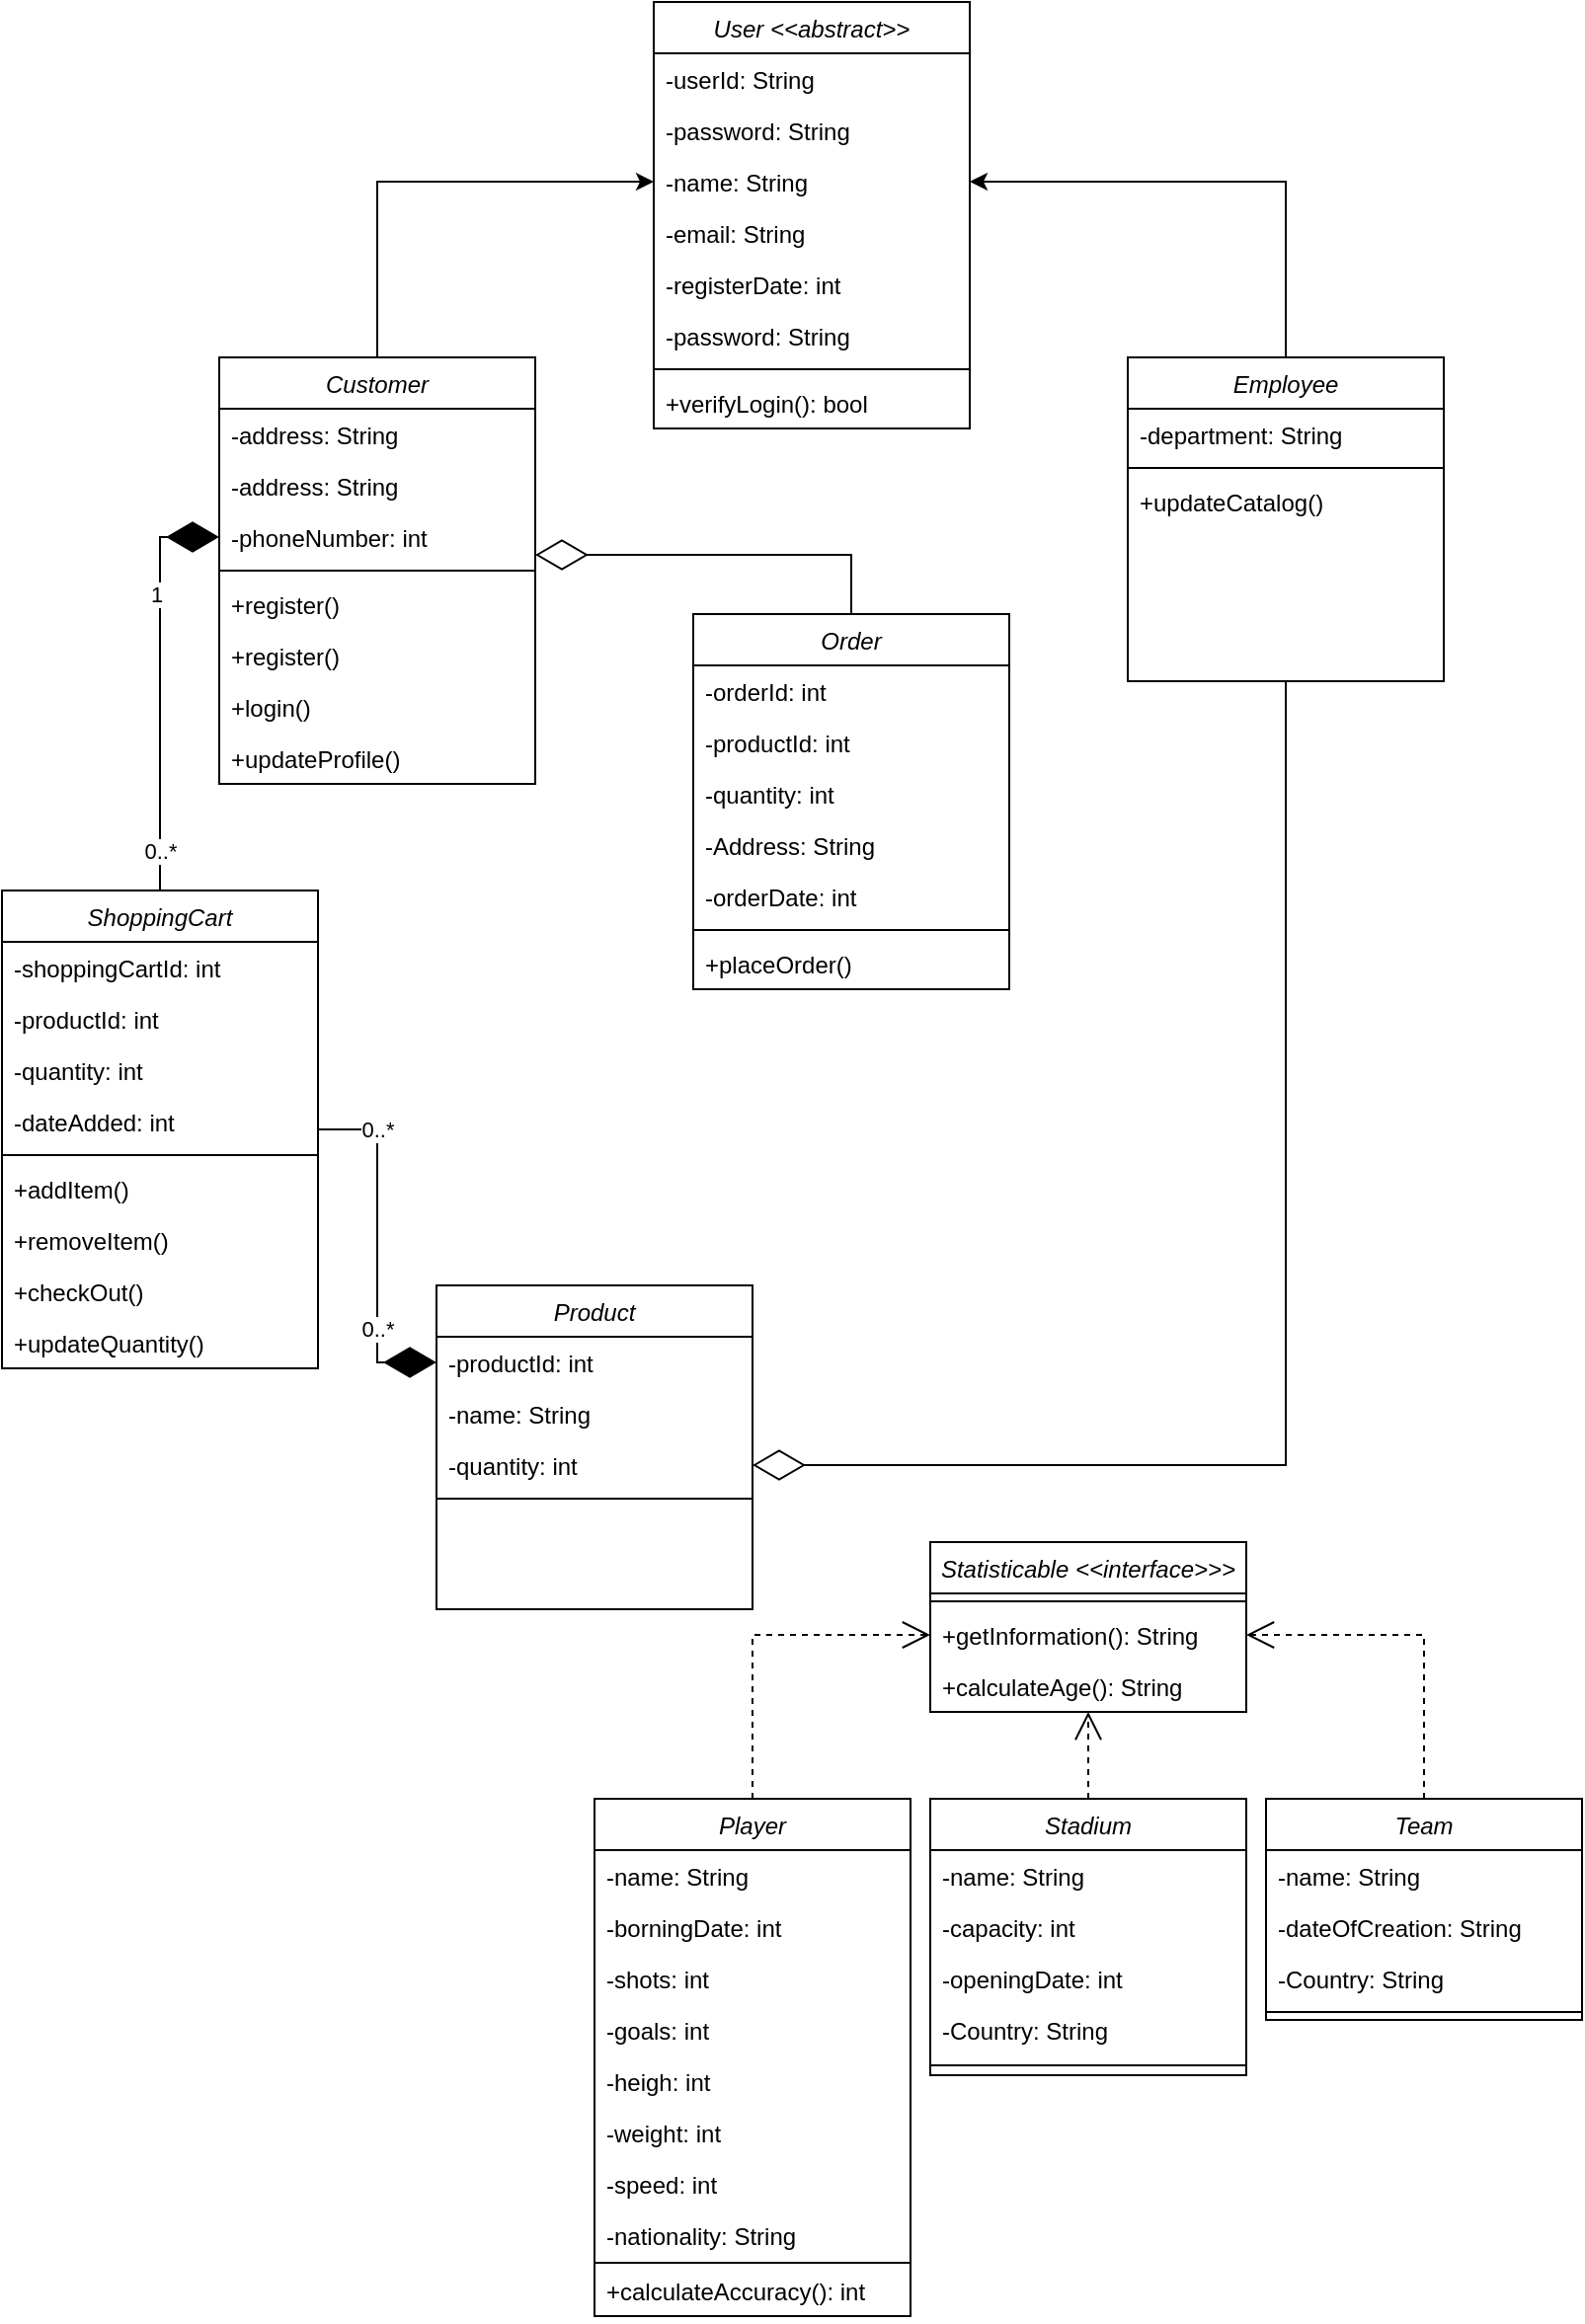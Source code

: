 <mxfile version="24.1.0" type="github">
  <diagram id="C5RBs43oDa-KdzZeNtuy" name="Page-1">
    <mxGraphModel dx="1633" dy="804" grid="1" gridSize="10" guides="1" tooltips="1" connect="1" arrows="1" fold="1" page="1" pageScale="1" pageWidth="827" pageHeight="1169" math="0" shadow="0">
      <root>
        <mxCell id="WIyWlLk6GJQsqaUBKTNV-0" />
        <mxCell id="WIyWlLk6GJQsqaUBKTNV-1" parent="WIyWlLk6GJQsqaUBKTNV-0" />
        <mxCell id="zkfFHV4jXpPFQw0GAbJ--0" value="User &lt;&lt;abstract&gt;&gt;" style="swimlane;fontStyle=2;align=center;verticalAlign=top;childLayout=stackLayout;horizontal=1;startSize=26;horizontalStack=0;resizeParent=1;resizeLast=0;collapsible=1;marginBottom=0;rounded=0;shadow=0;strokeWidth=1;" parent="WIyWlLk6GJQsqaUBKTNV-1" vertex="1">
          <mxGeometry x="350" y="120" width="160" height="216" as="geometry">
            <mxRectangle x="230" y="140" width="160" height="26" as="alternateBounds" />
          </mxGeometry>
        </mxCell>
        <mxCell id="zkfFHV4jXpPFQw0GAbJ--1" value="-userId: String" style="text;align=left;verticalAlign=top;spacingLeft=4;spacingRight=4;overflow=hidden;rotatable=0;points=[[0,0.5],[1,0.5]];portConstraint=eastwest;" parent="zkfFHV4jXpPFQw0GAbJ--0" vertex="1">
          <mxGeometry y="26" width="160" height="26" as="geometry" />
        </mxCell>
        <mxCell id="zkfFHV4jXpPFQw0GAbJ--2" value="-password: String" style="text;align=left;verticalAlign=top;spacingLeft=4;spacingRight=4;overflow=hidden;rotatable=0;points=[[0,0.5],[1,0.5]];portConstraint=eastwest;rounded=0;shadow=0;html=0;" parent="zkfFHV4jXpPFQw0GAbJ--0" vertex="1">
          <mxGeometry y="52" width="160" height="26" as="geometry" />
        </mxCell>
        <mxCell id="zkfFHV4jXpPFQw0GAbJ--3" value="-name: String" style="text;align=left;verticalAlign=top;spacingLeft=4;spacingRight=4;overflow=hidden;rotatable=0;points=[[0,0.5],[1,0.5]];portConstraint=eastwest;rounded=0;shadow=0;html=0;" parent="zkfFHV4jXpPFQw0GAbJ--0" vertex="1">
          <mxGeometry y="78" width="160" height="26" as="geometry" />
        </mxCell>
        <mxCell id="3GTXrOZyKivHOWcD8oNw-19" value="-email: String" style="text;align=left;verticalAlign=top;spacingLeft=4;spacingRight=4;overflow=hidden;rotatable=0;points=[[0,0.5],[1,0.5]];portConstraint=eastwest;rounded=0;shadow=0;html=0;" vertex="1" parent="zkfFHV4jXpPFQw0GAbJ--0">
          <mxGeometry y="104" width="160" height="26" as="geometry" />
        </mxCell>
        <mxCell id="3GTXrOZyKivHOWcD8oNw-0" value="-registerDate: int" style="text;align=left;verticalAlign=top;spacingLeft=4;spacingRight=4;overflow=hidden;rotatable=0;points=[[0,0.5],[1,0.5]];portConstraint=eastwest;rounded=0;shadow=0;html=0;" vertex="1" parent="zkfFHV4jXpPFQw0GAbJ--0">
          <mxGeometry y="130" width="160" height="26" as="geometry" />
        </mxCell>
        <mxCell id="3GTXrOZyKivHOWcD8oNw-18" value="-password: String" style="text;align=left;verticalAlign=top;spacingLeft=4;spacingRight=4;overflow=hidden;rotatable=0;points=[[0,0.5],[1,0.5]];portConstraint=eastwest;rounded=0;shadow=0;html=0;" vertex="1" parent="zkfFHV4jXpPFQw0GAbJ--0">
          <mxGeometry y="156" width="160" height="26" as="geometry" />
        </mxCell>
        <mxCell id="zkfFHV4jXpPFQw0GAbJ--4" value="" style="line;html=1;strokeWidth=1;align=left;verticalAlign=middle;spacingTop=-1;spacingLeft=3;spacingRight=3;rotatable=0;labelPosition=right;points=[];portConstraint=eastwest;" parent="zkfFHV4jXpPFQw0GAbJ--0" vertex="1">
          <mxGeometry y="182" width="160" height="8" as="geometry" />
        </mxCell>
        <mxCell id="3GTXrOZyKivHOWcD8oNw-3" value="+verifyLogin(): bool" style="text;align=left;verticalAlign=top;spacingLeft=4;spacingRight=4;overflow=hidden;rotatable=0;points=[[0,0.5],[1,0.5]];portConstraint=eastwest;rounded=0;shadow=0;html=0;" vertex="1" parent="zkfFHV4jXpPFQw0GAbJ--0">
          <mxGeometry y="190" width="160" height="26" as="geometry" />
        </mxCell>
        <mxCell id="3GTXrOZyKivHOWcD8oNw-21" style="edgeStyle=orthogonalEdgeStyle;rounded=0;orthogonalLoop=1;jettySize=auto;html=1;exitX=0.5;exitY=0;exitDx=0;exitDy=0;" edge="1" parent="WIyWlLk6GJQsqaUBKTNV-1" source="3GTXrOZyKivHOWcD8oNw-4" target="zkfFHV4jXpPFQw0GAbJ--3">
          <mxGeometry relative="1" as="geometry" />
        </mxCell>
        <mxCell id="3GTXrOZyKivHOWcD8oNw-4" value="Customer" style="swimlane;fontStyle=2;align=center;verticalAlign=top;childLayout=stackLayout;horizontal=1;startSize=26;horizontalStack=0;resizeParent=1;resizeLast=0;collapsible=1;marginBottom=0;rounded=0;shadow=0;strokeWidth=1;" vertex="1" parent="WIyWlLk6GJQsqaUBKTNV-1">
          <mxGeometry x="130" y="300" width="160" height="216" as="geometry">
            <mxRectangle x="230" y="140" width="160" height="26" as="alternateBounds" />
          </mxGeometry>
        </mxCell>
        <mxCell id="3GTXrOZyKivHOWcD8oNw-23" value="-address: String" style="text;align=left;verticalAlign=top;spacingLeft=4;spacingRight=4;overflow=hidden;rotatable=0;points=[[0,0.5],[1,0.5]];portConstraint=eastwest;rounded=0;shadow=0;html=0;" vertex="1" parent="3GTXrOZyKivHOWcD8oNw-4">
          <mxGeometry y="26" width="160" height="26" as="geometry" />
        </mxCell>
        <mxCell id="3GTXrOZyKivHOWcD8oNw-24" value="-address: String" style="text;align=left;verticalAlign=top;spacingLeft=4;spacingRight=4;overflow=hidden;rotatable=0;points=[[0,0.5],[1,0.5]];portConstraint=eastwest;rounded=0;shadow=0;html=0;" vertex="1" parent="3GTXrOZyKivHOWcD8oNw-4">
          <mxGeometry y="52" width="160" height="26" as="geometry" />
        </mxCell>
        <mxCell id="3GTXrOZyKivHOWcD8oNw-25" value="-phoneNumber: int" style="text;align=left;verticalAlign=top;spacingLeft=4;spacingRight=4;overflow=hidden;rotatable=0;points=[[0,0.5],[1,0.5]];portConstraint=eastwest;rounded=0;shadow=0;html=0;" vertex="1" parent="3GTXrOZyKivHOWcD8oNw-4">
          <mxGeometry y="78" width="160" height="26" as="geometry" />
        </mxCell>
        <mxCell id="3GTXrOZyKivHOWcD8oNw-9" value="" style="line;html=1;strokeWidth=1;align=left;verticalAlign=middle;spacingTop=-1;spacingLeft=3;spacingRight=3;rotatable=0;labelPosition=right;points=[];portConstraint=eastwest;" vertex="1" parent="3GTXrOZyKivHOWcD8oNw-4">
          <mxGeometry y="104" width="160" height="8" as="geometry" />
        </mxCell>
        <mxCell id="3GTXrOZyKivHOWcD8oNw-41" value="+register()" style="text;align=left;verticalAlign=top;spacingLeft=4;spacingRight=4;overflow=hidden;rotatable=0;points=[[0,0.5],[1,0.5]];portConstraint=eastwest;rounded=0;shadow=0;html=0;" vertex="1" parent="3GTXrOZyKivHOWcD8oNw-4">
          <mxGeometry y="112" width="160" height="26" as="geometry" />
        </mxCell>
        <mxCell id="3GTXrOZyKivHOWcD8oNw-26" value="+register()" style="text;align=left;verticalAlign=top;spacingLeft=4;spacingRight=4;overflow=hidden;rotatable=0;points=[[0,0.5],[1,0.5]];portConstraint=eastwest;rounded=0;shadow=0;html=0;" vertex="1" parent="3GTXrOZyKivHOWcD8oNw-4">
          <mxGeometry y="138" width="160" height="26" as="geometry" />
        </mxCell>
        <mxCell id="3GTXrOZyKivHOWcD8oNw-10" value="+login()" style="text;align=left;verticalAlign=top;spacingLeft=4;spacingRight=4;overflow=hidden;rotatable=0;points=[[0,0.5],[1,0.5]];portConstraint=eastwest;rounded=0;shadow=0;html=0;" vertex="1" parent="3GTXrOZyKivHOWcD8oNw-4">
          <mxGeometry y="164" width="160" height="26" as="geometry" />
        </mxCell>
        <mxCell id="3GTXrOZyKivHOWcD8oNw-27" value="+updateProfile()" style="text;align=left;verticalAlign=top;spacingLeft=4;spacingRight=4;overflow=hidden;rotatable=0;points=[[0,0.5],[1,0.5]];portConstraint=eastwest;rounded=0;shadow=0;html=0;" vertex="1" parent="3GTXrOZyKivHOWcD8oNw-4">
          <mxGeometry y="190" width="160" height="26" as="geometry" />
        </mxCell>
        <mxCell id="3GTXrOZyKivHOWcD8oNw-22" style="edgeStyle=orthogonalEdgeStyle;rounded=0;orthogonalLoop=1;jettySize=auto;html=1;exitX=0.5;exitY=0;exitDx=0;exitDy=0;entryX=1;entryY=0.5;entryDx=0;entryDy=0;" edge="1" parent="WIyWlLk6GJQsqaUBKTNV-1" source="3GTXrOZyKivHOWcD8oNw-11" target="zkfFHV4jXpPFQw0GAbJ--3">
          <mxGeometry relative="1" as="geometry" />
        </mxCell>
        <mxCell id="3GTXrOZyKivHOWcD8oNw-11" value="Employee" style="swimlane;fontStyle=2;align=center;verticalAlign=top;childLayout=stackLayout;horizontal=1;startSize=26;horizontalStack=0;resizeParent=1;resizeLast=0;collapsible=1;marginBottom=0;rounded=0;shadow=0;strokeWidth=1;" vertex="1" parent="WIyWlLk6GJQsqaUBKTNV-1">
          <mxGeometry x="590" y="300" width="160" height="164" as="geometry">
            <mxRectangle x="230" y="140" width="160" height="26" as="alternateBounds" />
          </mxGeometry>
        </mxCell>
        <mxCell id="3GTXrOZyKivHOWcD8oNw-43" value="-department: String" style="text;align=left;verticalAlign=top;spacingLeft=4;spacingRight=4;overflow=hidden;rotatable=0;points=[[0,0.5],[1,0.5]];portConstraint=eastwest;rounded=0;shadow=0;html=0;" vertex="1" parent="3GTXrOZyKivHOWcD8oNw-11">
          <mxGeometry y="26" width="160" height="26" as="geometry" />
        </mxCell>
        <mxCell id="3GTXrOZyKivHOWcD8oNw-16" value="" style="line;html=1;strokeWidth=1;align=left;verticalAlign=middle;spacingTop=-1;spacingLeft=3;spacingRight=3;rotatable=0;labelPosition=right;points=[];portConstraint=eastwest;" vertex="1" parent="3GTXrOZyKivHOWcD8oNw-11">
          <mxGeometry y="52" width="160" height="8" as="geometry" />
        </mxCell>
        <mxCell id="3GTXrOZyKivHOWcD8oNw-17" value="+updateCatalog()" style="text;align=left;verticalAlign=top;spacingLeft=4;spacingRight=4;overflow=hidden;rotatable=0;points=[[0,0.5],[1,0.5]];portConstraint=eastwest;rounded=0;shadow=0;html=0;" vertex="1" parent="3GTXrOZyKivHOWcD8oNw-11">
          <mxGeometry y="60" width="160" height="26" as="geometry" />
        </mxCell>
        <mxCell id="3GTXrOZyKivHOWcD8oNw-28" value="ShoppingCart" style="swimlane;fontStyle=2;align=center;verticalAlign=top;childLayout=stackLayout;horizontal=1;startSize=26;horizontalStack=0;resizeParent=1;resizeLast=0;collapsible=1;marginBottom=0;rounded=0;shadow=0;strokeWidth=1;" vertex="1" parent="WIyWlLk6GJQsqaUBKTNV-1">
          <mxGeometry x="20" y="570" width="160" height="242" as="geometry">
            <mxRectangle x="230" y="140" width="160" height="26" as="alternateBounds" />
          </mxGeometry>
        </mxCell>
        <mxCell id="3GTXrOZyKivHOWcD8oNw-30" value="-shoppingCartId: int" style="text;align=left;verticalAlign=top;spacingLeft=4;spacingRight=4;overflow=hidden;rotatable=0;points=[[0,0.5],[1,0.5]];portConstraint=eastwest;rounded=0;shadow=0;html=0;" vertex="1" parent="3GTXrOZyKivHOWcD8oNw-28">
          <mxGeometry y="26" width="160" height="26" as="geometry" />
        </mxCell>
        <mxCell id="3GTXrOZyKivHOWcD8oNw-44" value="-productId: int" style="text;align=left;verticalAlign=top;spacingLeft=4;spacingRight=4;overflow=hidden;rotatable=0;points=[[0,0.5],[1,0.5]];portConstraint=eastwest;rounded=0;shadow=0;html=0;" vertex="1" parent="3GTXrOZyKivHOWcD8oNw-28">
          <mxGeometry y="52" width="160" height="26" as="geometry" />
        </mxCell>
        <mxCell id="3GTXrOZyKivHOWcD8oNw-52" value="-quantity: int" style="text;align=left;verticalAlign=top;spacingLeft=4;spacingRight=4;overflow=hidden;rotatable=0;points=[[0,0.5],[1,0.5]];portConstraint=eastwest;rounded=0;shadow=0;html=0;" vertex="1" parent="3GTXrOZyKivHOWcD8oNw-28">
          <mxGeometry y="78" width="160" height="26" as="geometry" />
        </mxCell>
        <mxCell id="3GTXrOZyKivHOWcD8oNw-53" value="-dateAdded: int" style="text;align=left;verticalAlign=top;spacingLeft=4;spacingRight=4;overflow=hidden;rotatable=0;points=[[0,0.5],[1,0.5]];portConstraint=eastwest;rounded=0;shadow=0;html=0;" vertex="1" parent="3GTXrOZyKivHOWcD8oNw-28">
          <mxGeometry y="104" width="160" height="26" as="geometry" />
        </mxCell>
        <mxCell id="3GTXrOZyKivHOWcD8oNw-29" value="" style="line;html=1;strokeWidth=1;align=left;verticalAlign=middle;spacingTop=-1;spacingLeft=3;spacingRight=3;rotatable=0;labelPosition=right;points=[];portConstraint=eastwest;" vertex="1" parent="3GTXrOZyKivHOWcD8oNw-28">
          <mxGeometry y="130" width="160" height="8" as="geometry" />
        </mxCell>
        <mxCell id="3GTXrOZyKivHOWcD8oNw-56" value="+addItem()" style="text;align=left;verticalAlign=top;spacingLeft=4;spacingRight=4;overflow=hidden;rotatable=0;points=[[0,0.5],[1,0.5]];portConstraint=eastwest;rounded=0;shadow=0;html=0;" vertex="1" parent="3GTXrOZyKivHOWcD8oNw-28">
          <mxGeometry y="138" width="160" height="26" as="geometry" />
        </mxCell>
        <mxCell id="3GTXrOZyKivHOWcD8oNw-57" value="+removeItem()" style="text;align=left;verticalAlign=top;spacingLeft=4;spacingRight=4;overflow=hidden;rotatable=0;points=[[0,0.5],[1,0.5]];portConstraint=eastwest;rounded=0;shadow=0;html=0;" vertex="1" parent="3GTXrOZyKivHOWcD8oNw-28">
          <mxGeometry y="164" width="160" height="26" as="geometry" />
        </mxCell>
        <mxCell id="3GTXrOZyKivHOWcD8oNw-58" value="+checkOut()" style="text;align=left;verticalAlign=top;spacingLeft=4;spacingRight=4;overflow=hidden;rotatable=0;points=[[0,0.5],[1,0.5]];portConstraint=eastwest;rounded=0;shadow=0;html=0;" vertex="1" parent="3GTXrOZyKivHOWcD8oNw-28">
          <mxGeometry y="190" width="160" height="26" as="geometry" />
        </mxCell>
        <mxCell id="3GTXrOZyKivHOWcD8oNw-59" value="+updateQuantity()" style="text;align=left;verticalAlign=top;spacingLeft=4;spacingRight=4;overflow=hidden;rotatable=0;points=[[0,0.5],[1,0.5]];portConstraint=eastwest;rounded=0;shadow=0;html=0;" vertex="1" parent="3GTXrOZyKivHOWcD8oNw-28">
          <mxGeometry y="216" width="160" height="26" as="geometry" />
        </mxCell>
        <mxCell id="3GTXrOZyKivHOWcD8oNw-36" value="" style="endArrow=diamondThin;endFill=1;endSize=24;html=1;rounded=0;entryX=0;entryY=0.5;entryDx=0;entryDy=0;edgeStyle=orthogonalEdgeStyle;" edge="1" parent="WIyWlLk6GJQsqaUBKTNV-1" source="3GTXrOZyKivHOWcD8oNw-28" target="3GTXrOZyKivHOWcD8oNw-25">
          <mxGeometry width="160" relative="1" as="geometry">
            <mxPoint x="50" y="550" as="sourcePoint" />
            <mxPoint x="210" y="550" as="targetPoint" />
          </mxGeometry>
        </mxCell>
        <mxCell id="3GTXrOZyKivHOWcD8oNw-38" value="0..*" style="edgeLabel;html=1;align=center;verticalAlign=middle;resizable=0;points=[];" vertex="1" connectable="0" parent="3GTXrOZyKivHOWcD8oNw-36">
          <mxGeometry x="-0.713" relative="1" as="geometry">
            <mxPoint y="10" as="offset" />
          </mxGeometry>
        </mxCell>
        <mxCell id="3GTXrOZyKivHOWcD8oNw-39" value="1" style="edgeLabel;html=1;align=center;verticalAlign=middle;resizable=0;points=[];" vertex="1" connectable="0" parent="WIyWlLk6GJQsqaUBKTNV-1">
          <mxGeometry x="110" y="585" as="geometry">
            <mxPoint x="-12" y="-165" as="offset" />
          </mxGeometry>
        </mxCell>
        <mxCell id="3GTXrOZyKivHOWcD8oNw-45" value="Product" style="swimlane;fontStyle=2;align=center;verticalAlign=top;childLayout=stackLayout;horizontal=1;startSize=26;horizontalStack=0;resizeParent=1;resizeLast=0;collapsible=1;marginBottom=0;rounded=0;shadow=0;strokeWidth=1;" vertex="1" parent="WIyWlLk6GJQsqaUBKTNV-1">
          <mxGeometry x="240" y="770" width="160" height="164" as="geometry">
            <mxRectangle x="230" y="140" width="160" height="26" as="alternateBounds" />
          </mxGeometry>
        </mxCell>
        <mxCell id="3GTXrOZyKivHOWcD8oNw-47" value="-productId: int" style="text;align=left;verticalAlign=top;spacingLeft=4;spacingRight=4;overflow=hidden;rotatable=0;points=[[0,0.5],[1,0.5]];portConstraint=eastwest;rounded=0;shadow=0;html=0;" vertex="1" parent="3GTXrOZyKivHOWcD8oNw-45">
          <mxGeometry y="26" width="160" height="26" as="geometry" />
        </mxCell>
        <mxCell id="3GTXrOZyKivHOWcD8oNw-54" value="-name: String" style="text;align=left;verticalAlign=top;spacingLeft=4;spacingRight=4;overflow=hidden;rotatable=0;points=[[0,0.5],[1,0.5]];portConstraint=eastwest;rounded=0;shadow=0;html=0;" vertex="1" parent="3GTXrOZyKivHOWcD8oNw-45">
          <mxGeometry y="52" width="160" height="26" as="geometry" />
        </mxCell>
        <mxCell id="3GTXrOZyKivHOWcD8oNw-55" value="-quantity: int" style="text;align=left;verticalAlign=top;spacingLeft=4;spacingRight=4;overflow=hidden;rotatable=0;points=[[0,0.5],[1,0.5]];portConstraint=eastwest;rounded=0;shadow=0;html=0;" vertex="1" parent="3GTXrOZyKivHOWcD8oNw-45">
          <mxGeometry y="78" width="160" height="26" as="geometry" />
        </mxCell>
        <mxCell id="3GTXrOZyKivHOWcD8oNw-48" value="" style="line;html=1;strokeWidth=1;align=left;verticalAlign=middle;spacingTop=-1;spacingLeft=3;spacingRight=3;rotatable=0;labelPosition=right;points=[];portConstraint=eastwest;" vertex="1" parent="3GTXrOZyKivHOWcD8oNw-45">
          <mxGeometry y="104" width="160" height="8" as="geometry" />
        </mxCell>
        <mxCell id="3GTXrOZyKivHOWcD8oNw-49" value="" style="endArrow=diamondThin;endFill=1;endSize=24;html=1;rounded=0;exitX=1;exitY=0.5;exitDx=0;exitDy=0;edgeStyle=orthogonalEdgeStyle;entryX=0;entryY=0.5;entryDx=0;entryDy=0;" edge="1" parent="WIyWlLk6GJQsqaUBKTNV-1" source="3GTXrOZyKivHOWcD8oNw-28" target="3GTXrOZyKivHOWcD8oNw-47">
          <mxGeometry width="160" relative="1" as="geometry">
            <mxPoint x="190" y="640" as="sourcePoint" />
            <mxPoint x="270" y="760" as="targetPoint" />
          </mxGeometry>
        </mxCell>
        <mxCell id="3GTXrOZyKivHOWcD8oNw-50" value="0..*" style="edgeLabel;html=1;align=center;verticalAlign=middle;resizable=0;points=[];" vertex="1" connectable="0" parent="3GTXrOZyKivHOWcD8oNw-49">
          <mxGeometry x="0.419" y="3" relative="1" as="geometry">
            <mxPoint x="-3" y="4" as="offset" />
          </mxGeometry>
        </mxCell>
        <mxCell id="3GTXrOZyKivHOWcD8oNw-51" value="0..*" style="edgeLabel;html=1;align=center;verticalAlign=middle;resizable=0;points=[];" vertex="1" connectable="0" parent="WIyWlLk6GJQsqaUBKTNV-1">
          <mxGeometry x="210" y="691" as="geometry" />
        </mxCell>
        <mxCell id="3GTXrOZyKivHOWcD8oNw-60" value="" style="endArrow=diamondThin;endFill=0;endSize=24;html=1;rounded=0;edgeStyle=orthogonalEdgeStyle;exitX=0.5;exitY=1;exitDx=0;exitDy=0;" edge="1" parent="WIyWlLk6GJQsqaUBKTNV-1" source="3GTXrOZyKivHOWcD8oNw-11" target="3GTXrOZyKivHOWcD8oNw-55">
          <mxGeometry width="160" relative="1" as="geometry">
            <mxPoint x="470" y="690" as="sourcePoint" />
            <mxPoint x="630" y="690" as="targetPoint" />
          </mxGeometry>
        </mxCell>
        <mxCell id="3GTXrOZyKivHOWcD8oNw-61" value="Order" style="swimlane;fontStyle=2;align=center;verticalAlign=top;childLayout=stackLayout;horizontal=1;startSize=26;horizontalStack=0;resizeParent=1;resizeLast=0;collapsible=1;marginBottom=0;rounded=0;shadow=0;strokeWidth=1;" vertex="1" parent="WIyWlLk6GJQsqaUBKTNV-1">
          <mxGeometry x="370" y="430" width="160" height="190" as="geometry">
            <mxRectangle x="230" y="140" width="160" height="26" as="alternateBounds" />
          </mxGeometry>
        </mxCell>
        <mxCell id="3GTXrOZyKivHOWcD8oNw-62" value="-orderId: int" style="text;align=left;verticalAlign=top;spacingLeft=4;spacingRight=4;overflow=hidden;rotatable=0;points=[[0,0.5],[1,0.5]];portConstraint=eastwest;rounded=0;shadow=0;html=0;" vertex="1" parent="3GTXrOZyKivHOWcD8oNw-61">
          <mxGeometry y="26" width="160" height="26" as="geometry" />
        </mxCell>
        <mxCell id="3GTXrOZyKivHOWcD8oNw-63" value="-productId: int" style="text;align=left;verticalAlign=top;spacingLeft=4;spacingRight=4;overflow=hidden;rotatable=0;points=[[0,0.5],[1,0.5]];portConstraint=eastwest;rounded=0;shadow=0;html=0;" vertex="1" parent="3GTXrOZyKivHOWcD8oNw-61">
          <mxGeometry y="52" width="160" height="26" as="geometry" />
        </mxCell>
        <mxCell id="3GTXrOZyKivHOWcD8oNw-64" value="-quantity: int" style="text;align=left;verticalAlign=top;spacingLeft=4;spacingRight=4;overflow=hidden;rotatable=0;points=[[0,0.5],[1,0.5]];portConstraint=eastwest;rounded=0;shadow=0;html=0;" vertex="1" parent="3GTXrOZyKivHOWcD8oNw-61">
          <mxGeometry y="78" width="160" height="26" as="geometry" />
        </mxCell>
        <mxCell id="3GTXrOZyKivHOWcD8oNw-73" value="-Address: String" style="text;align=left;verticalAlign=top;spacingLeft=4;spacingRight=4;overflow=hidden;rotatable=0;points=[[0,0.5],[1,0.5]];portConstraint=eastwest;rounded=0;shadow=0;html=0;" vertex="1" parent="3GTXrOZyKivHOWcD8oNw-61">
          <mxGeometry y="104" width="160" height="26" as="geometry" />
        </mxCell>
        <mxCell id="3GTXrOZyKivHOWcD8oNw-65" value="-orderDate: int" style="text;align=left;verticalAlign=top;spacingLeft=4;spacingRight=4;overflow=hidden;rotatable=0;points=[[0,0.5],[1,0.5]];portConstraint=eastwest;rounded=0;shadow=0;html=0;" vertex="1" parent="3GTXrOZyKivHOWcD8oNw-61">
          <mxGeometry y="130" width="160" height="26" as="geometry" />
        </mxCell>
        <mxCell id="3GTXrOZyKivHOWcD8oNw-66" value="" style="line;html=1;strokeWidth=1;align=left;verticalAlign=middle;spacingTop=-1;spacingLeft=3;spacingRight=3;rotatable=0;labelPosition=right;points=[];portConstraint=eastwest;" vertex="1" parent="3GTXrOZyKivHOWcD8oNw-61">
          <mxGeometry y="156" width="160" height="8" as="geometry" />
        </mxCell>
        <mxCell id="3GTXrOZyKivHOWcD8oNw-74" value="+placeOrder()" style="text;align=left;verticalAlign=top;spacingLeft=4;spacingRight=4;overflow=hidden;rotatable=0;points=[[0,0.5],[1,0.5]];portConstraint=eastwest;rounded=0;shadow=0;html=0;" vertex="1" parent="3GTXrOZyKivHOWcD8oNw-61">
          <mxGeometry y="164" width="160" height="26" as="geometry" />
        </mxCell>
        <mxCell id="3GTXrOZyKivHOWcD8oNw-72" value="" style="endArrow=diamondThin;endFill=0;endSize=24;html=1;rounded=0;entryX=1;entryY=0.846;entryDx=0;entryDy=0;entryPerimeter=0;edgeStyle=orthogonalEdgeStyle;exitX=0.5;exitY=0;exitDx=0;exitDy=0;" edge="1" parent="WIyWlLk6GJQsqaUBKTNV-1" source="3GTXrOZyKivHOWcD8oNw-61" target="3GTXrOZyKivHOWcD8oNw-25">
          <mxGeometry width="160" relative="1" as="geometry">
            <mxPoint x="370" y="440" as="sourcePoint" />
            <mxPoint x="530" y="440" as="targetPoint" />
          </mxGeometry>
        </mxCell>
        <mxCell id="3GTXrOZyKivHOWcD8oNw-75" value="Statisticable &lt;&lt;interface&gt;&gt;&gt;" style="swimlane;fontStyle=2;align=center;verticalAlign=top;childLayout=stackLayout;horizontal=1;startSize=26;horizontalStack=0;resizeParent=1;resizeLast=0;collapsible=1;marginBottom=0;rounded=0;shadow=0;strokeWidth=1;" vertex="1" parent="WIyWlLk6GJQsqaUBKTNV-1">
          <mxGeometry x="490" y="900" width="160" height="86" as="geometry">
            <mxRectangle x="230" y="140" width="160" height="26" as="alternateBounds" />
          </mxGeometry>
        </mxCell>
        <mxCell id="3GTXrOZyKivHOWcD8oNw-79" value="" style="line;html=1;strokeWidth=1;align=left;verticalAlign=middle;spacingTop=-1;spacingLeft=3;spacingRight=3;rotatable=0;labelPosition=right;points=[];portConstraint=eastwest;" vertex="1" parent="3GTXrOZyKivHOWcD8oNw-75">
          <mxGeometry y="26" width="160" height="8" as="geometry" />
        </mxCell>
        <mxCell id="3GTXrOZyKivHOWcD8oNw-80" value="+getInformation(): String" style="text;align=left;verticalAlign=top;spacingLeft=4;spacingRight=4;overflow=hidden;rotatable=0;points=[[0,0.5],[1,0.5]];portConstraint=eastwest;rounded=0;shadow=0;html=0;" vertex="1" parent="3GTXrOZyKivHOWcD8oNw-75">
          <mxGeometry y="34" width="160" height="26" as="geometry" />
        </mxCell>
        <mxCell id="3GTXrOZyKivHOWcD8oNw-110" value="+calculateAge(): String" style="text;align=left;verticalAlign=top;spacingLeft=4;spacingRight=4;overflow=hidden;rotatable=0;points=[[0,0.5],[1,0.5]];portConstraint=eastwest;rounded=0;shadow=0;html=0;" vertex="1" parent="3GTXrOZyKivHOWcD8oNw-75">
          <mxGeometry y="60" width="160" height="26" as="geometry" />
        </mxCell>
        <mxCell id="3GTXrOZyKivHOWcD8oNw-82" value="Player" style="swimlane;fontStyle=2;align=center;verticalAlign=top;childLayout=stackLayout;horizontal=1;startSize=26;horizontalStack=0;resizeParent=1;resizeLast=0;collapsible=1;marginBottom=0;rounded=0;shadow=0;strokeWidth=1;" vertex="1" parent="WIyWlLk6GJQsqaUBKTNV-1">
          <mxGeometry x="320" y="1030" width="160" height="262" as="geometry">
            <mxRectangle x="230" y="140" width="160" height="26" as="alternateBounds" />
          </mxGeometry>
        </mxCell>
        <mxCell id="3GTXrOZyKivHOWcD8oNw-94" value="-name: String" style="text;align=left;verticalAlign=top;spacingLeft=4;spacingRight=4;overflow=hidden;rotatable=0;points=[[0,0.5],[1,0.5]];portConstraint=eastwest;rounded=0;shadow=0;html=0;" vertex="1" parent="3GTXrOZyKivHOWcD8oNw-82">
          <mxGeometry y="26" width="160" height="26" as="geometry" />
        </mxCell>
        <mxCell id="3GTXrOZyKivHOWcD8oNw-108" value="-borningDate: int" style="text;align=left;verticalAlign=top;spacingLeft=4;spacingRight=4;overflow=hidden;rotatable=0;points=[[0,0.5],[1,0.5]];portConstraint=eastwest;rounded=0;shadow=0;html=0;" vertex="1" parent="3GTXrOZyKivHOWcD8oNw-82">
          <mxGeometry y="52" width="160" height="26" as="geometry" />
        </mxCell>
        <mxCell id="3GTXrOZyKivHOWcD8oNw-97" value="-shots: int" style="text;align=left;verticalAlign=top;spacingLeft=4;spacingRight=4;overflow=hidden;rotatable=0;points=[[0,0.5],[1,0.5]];portConstraint=eastwest;rounded=0;shadow=0;html=0;" vertex="1" parent="3GTXrOZyKivHOWcD8oNw-82">
          <mxGeometry y="78" width="160" height="26" as="geometry" />
        </mxCell>
        <mxCell id="3GTXrOZyKivHOWcD8oNw-100" value="-goals: int" style="text;align=left;verticalAlign=top;spacingLeft=4;spacingRight=4;overflow=hidden;rotatable=0;points=[[0,0.5],[1,0.5]];portConstraint=eastwest;rounded=0;shadow=0;html=0;" vertex="1" parent="3GTXrOZyKivHOWcD8oNw-82">
          <mxGeometry y="104" width="160" height="26" as="geometry" />
        </mxCell>
        <mxCell id="3GTXrOZyKivHOWcD8oNw-101" value="-heigh: int" style="text;align=left;verticalAlign=top;spacingLeft=4;spacingRight=4;overflow=hidden;rotatable=0;points=[[0,0.5],[1,0.5]];portConstraint=eastwest;rounded=0;shadow=0;html=0;" vertex="1" parent="3GTXrOZyKivHOWcD8oNw-82">
          <mxGeometry y="130" width="160" height="26" as="geometry" />
        </mxCell>
        <mxCell id="3GTXrOZyKivHOWcD8oNw-102" value="-weight: int" style="text;align=left;verticalAlign=top;spacingLeft=4;spacingRight=4;overflow=hidden;rotatable=0;points=[[0,0.5],[1,0.5]];portConstraint=eastwest;rounded=0;shadow=0;html=0;" vertex="1" parent="3GTXrOZyKivHOWcD8oNw-82">
          <mxGeometry y="156" width="160" height="26" as="geometry" />
        </mxCell>
        <mxCell id="3GTXrOZyKivHOWcD8oNw-103" value="-speed: int" style="text;align=left;verticalAlign=top;spacingLeft=4;spacingRight=4;overflow=hidden;rotatable=0;points=[[0,0.5],[1,0.5]];portConstraint=eastwest;rounded=0;shadow=0;html=0;" vertex="1" parent="3GTXrOZyKivHOWcD8oNw-82">
          <mxGeometry y="182" width="160" height="26" as="geometry" />
        </mxCell>
        <mxCell id="3GTXrOZyKivHOWcD8oNw-112" value="-nationality: String" style="text;align=left;verticalAlign=top;spacingLeft=4;spacingRight=4;overflow=hidden;rotatable=0;points=[[0,0.5],[1,0.5]];portConstraint=eastwest;rounded=0;shadow=0;html=0;" vertex="1" parent="3GTXrOZyKivHOWcD8oNw-82">
          <mxGeometry y="208" width="160" height="26" as="geometry" />
        </mxCell>
        <mxCell id="3GTXrOZyKivHOWcD8oNw-83" value="" style="line;html=1;strokeWidth=1;align=left;verticalAlign=middle;spacingTop=-1;spacingLeft=3;spacingRight=3;rotatable=0;labelPosition=right;points=[];portConstraint=eastwest;" vertex="1" parent="3GTXrOZyKivHOWcD8oNw-82">
          <mxGeometry y="234" width="160" height="2" as="geometry" />
        </mxCell>
        <mxCell id="3GTXrOZyKivHOWcD8oNw-104" value="+calculateAccuracy(): int" style="text;align=left;verticalAlign=top;spacingLeft=4;spacingRight=4;overflow=hidden;rotatable=0;points=[[0,0.5],[1,0.5]];portConstraint=eastwest;rounded=0;shadow=0;html=0;" vertex="1" parent="3GTXrOZyKivHOWcD8oNw-82">
          <mxGeometry y="236" width="160" height="26" as="geometry" />
        </mxCell>
        <mxCell id="3GTXrOZyKivHOWcD8oNw-85" value="Stadium" style="swimlane;fontStyle=2;align=center;verticalAlign=top;childLayout=stackLayout;horizontal=1;startSize=26;horizontalStack=0;resizeParent=1;resizeLast=0;collapsible=1;marginBottom=0;rounded=0;shadow=0;strokeWidth=1;" vertex="1" parent="WIyWlLk6GJQsqaUBKTNV-1">
          <mxGeometry x="490" y="1030" width="160" height="140" as="geometry">
            <mxRectangle x="230" y="140" width="160" height="26" as="alternateBounds" />
          </mxGeometry>
        </mxCell>
        <mxCell id="3GTXrOZyKivHOWcD8oNw-95" value="-name: String" style="text;align=left;verticalAlign=top;spacingLeft=4;spacingRight=4;overflow=hidden;rotatable=0;points=[[0,0.5],[1,0.5]];portConstraint=eastwest;rounded=0;shadow=0;html=0;" vertex="1" parent="3GTXrOZyKivHOWcD8oNw-85">
          <mxGeometry y="26" width="160" height="26" as="geometry" />
        </mxCell>
        <mxCell id="3GTXrOZyKivHOWcD8oNw-98" value="-capacity: int" style="text;align=left;verticalAlign=top;spacingLeft=4;spacingRight=4;overflow=hidden;rotatable=0;points=[[0,0.5],[1,0.5]];portConstraint=eastwest;rounded=0;shadow=0;html=0;" vertex="1" parent="3GTXrOZyKivHOWcD8oNw-85">
          <mxGeometry y="52" width="160" height="26" as="geometry" />
        </mxCell>
        <mxCell id="3GTXrOZyKivHOWcD8oNw-99" value="-openingDate: int" style="text;align=left;verticalAlign=top;spacingLeft=4;spacingRight=4;overflow=hidden;rotatable=0;points=[[0,0.5],[1,0.5]];portConstraint=eastwest;rounded=0;shadow=0;html=0;" vertex="1" parent="3GTXrOZyKivHOWcD8oNw-85">
          <mxGeometry y="78" width="160" height="26" as="geometry" />
        </mxCell>
        <mxCell id="3GTXrOZyKivHOWcD8oNw-113" value="-Country: String" style="text;align=left;verticalAlign=top;spacingLeft=4;spacingRight=4;overflow=hidden;rotatable=0;points=[[0,0.5],[1,0.5]];portConstraint=eastwest;rounded=0;shadow=0;html=0;" vertex="1" parent="3GTXrOZyKivHOWcD8oNw-85">
          <mxGeometry y="104" width="160" height="26" as="geometry" />
        </mxCell>
        <mxCell id="3GTXrOZyKivHOWcD8oNw-86" value="" style="line;html=1;strokeWidth=1;align=left;verticalAlign=middle;spacingTop=-1;spacingLeft=3;spacingRight=3;rotatable=0;labelPosition=right;points=[];portConstraint=eastwest;" vertex="1" parent="3GTXrOZyKivHOWcD8oNw-85">
          <mxGeometry y="130" width="160" height="10" as="geometry" />
        </mxCell>
        <mxCell id="3GTXrOZyKivHOWcD8oNw-88" value="Team" style="swimlane;fontStyle=2;align=center;verticalAlign=top;childLayout=stackLayout;horizontal=1;startSize=26;horizontalStack=0;resizeParent=1;resizeLast=0;collapsible=1;marginBottom=0;rounded=0;shadow=0;strokeWidth=1;" vertex="1" parent="WIyWlLk6GJQsqaUBKTNV-1">
          <mxGeometry x="660" y="1030" width="160" height="112" as="geometry">
            <mxRectangle x="230" y="140" width="160" height="26" as="alternateBounds" />
          </mxGeometry>
        </mxCell>
        <mxCell id="3GTXrOZyKivHOWcD8oNw-96" value="-name: String" style="text;align=left;verticalAlign=top;spacingLeft=4;spacingRight=4;overflow=hidden;rotatable=0;points=[[0,0.5],[1,0.5]];portConstraint=eastwest;rounded=0;shadow=0;html=0;" vertex="1" parent="3GTXrOZyKivHOWcD8oNw-88">
          <mxGeometry y="26" width="160" height="26" as="geometry" />
        </mxCell>
        <mxCell id="3GTXrOZyKivHOWcD8oNw-111" value="-dateOfCreation: String" style="text;align=left;verticalAlign=top;spacingLeft=4;spacingRight=4;overflow=hidden;rotatable=0;points=[[0,0.5],[1,0.5]];portConstraint=eastwest;rounded=0;shadow=0;html=0;" vertex="1" parent="3GTXrOZyKivHOWcD8oNw-88">
          <mxGeometry y="52" width="160" height="26" as="geometry" />
        </mxCell>
        <mxCell id="3GTXrOZyKivHOWcD8oNw-114" value="-Country: String" style="text;align=left;verticalAlign=top;spacingLeft=4;spacingRight=4;overflow=hidden;rotatable=0;points=[[0,0.5],[1,0.5]];portConstraint=eastwest;rounded=0;shadow=0;html=0;" vertex="1" parent="3GTXrOZyKivHOWcD8oNw-88">
          <mxGeometry y="78" width="160" height="26" as="geometry" />
        </mxCell>
        <mxCell id="3GTXrOZyKivHOWcD8oNw-89" value="" style="line;html=1;strokeWidth=1;align=left;verticalAlign=middle;spacingTop=-1;spacingLeft=3;spacingRight=3;rotatable=0;labelPosition=right;points=[];portConstraint=eastwest;" vertex="1" parent="3GTXrOZyKivHOWcD8oNw-88">
          <mxGeometry y="104" width="160" height="8" as="geometry" />
        </mxCell>
        <mxCell id="3GTXrOZyKivHOWcD8oNw-91" value="" style="endArrow=open;endSize=12;dashed=1;html=1;rounded=0;edgeStyle=orthogonalEdgeStyle;exitX=0.5;exitY=0;exitDx=0;exitDy=0;entryX=0;entryY=0.5;entryDx=0;entryDy=0;" edge="1" parent="WIyWlLk6GJQsqaUBKTNV-1" source="3GTXrOZyKivHOWcD8oNw-82" target="3GTXrOZyKivHOWcD8oNw-80">
          <mxGeometry x="0.004" width="160" relative="1" as="geometry">
            <mxPoint x="290" y="990" as="sourcePoint" />
            <mxPoint x="450" y="990" as="targetPoint" />
            <mxPoint as="offset" />
          </mxGeometry>
        </mxCell>
        <mxCell id="3GTXrOZyKivHOWcD8oNw-92" value="" style="endArrow=open;endSize=12;dashed=1;html=1;rounded=0;edgeStyle=orthogonalEdgeStyle;exitX=0.5;exitY=0;exitDx=0;exitDy=0;entryX=0.5;entryY=1;entryDx=0;entryDy=0;" edge="1" parent="WIyWlLk6GJQsqaUBKTNV-1" source="3GTXrOZyKivHOWcD8oNw-85" target="3GTXrOZyKivHOWcD8oNw-75">
          <mxGeometry x="0.004" width="160" relative="1" as="geometry">
            <mxPoint x="340" y="1040" as="sourcePoint" />
            <mxPoint x="500" y="957" as="targetPoint" />
            <mxPoint as="offset" />
          </mxGeometry>
        </mxCell>
        <mxCell id="3GTXrOZyKivHOWcD8oNw-93" value="" style="endArrow=open;endSize=12;dashed=1;html=1;rounded=0;edgeStyle=orthogonalEdgeStyle;exitX=0.5;exitY=0;exitDx=0;exitDy=0;entryX=1;entryY=0.5;entryDx=0;entryDy=0;" edge="1" parent="WIyWlLk6GJQsqaUBKTNV-1" source="3GTXrOZyKivHOWcD8oNw-88" target="3GTXrOZyKivHOWcD8oNw-80">
          <mxGeometry x="0.004" width="160" relative="1" as="geometry">
            <mxPoint x="540" y="1040" as="sourcePoint" />
            <mxPoint x="580" y="980" as="targetPoint" />
            <mxPoint as="offset" />
          </mxGeometry>
        </mxCell>
      </root>
    </mxGraphModel>
  </diagram>
</mxfile>
